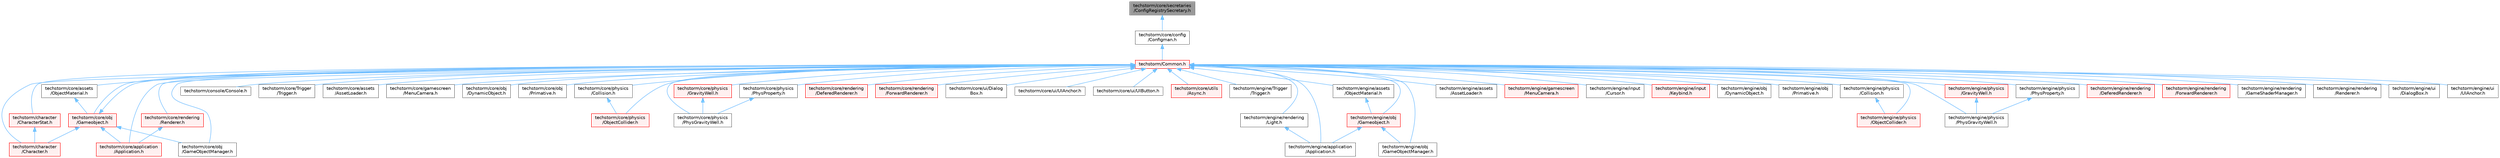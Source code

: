 digraph "techstorm/core/secretaries/ConfigRegistrySecretary.h"
{
 // LATEX_PDF_SIZE
  bgcolor="transparent";
  edge [fontname=Helvetica,fontsize=10,labelfontname=Helvetica,labelfontsize=10];
  node [fontname=Helvetica,fontsize=10,shape=box,height=0.2,width=0.4];
  Node1 [id="Node000001",label="techstorm/core/secretaries\l/ConfigRegistrySecretary.h",height=0.2,width=0.4,color="gray40", fillcolor="grey60", style="filled", fontcolor="black",tooltip=" "];
  Node1 -> Node2 [id="edge1_Node000001_Node000002",dir="back",color="steelblue1",style="solid",tooltip=" "];
  Node2 [id="Node000002",label="techstorm/core/config\l/Configman.h",height=0.2,width=0.4,color="grey40", fillcolor="white", style="filled",URL="$core_2config_2_configman_8h.html",tooltip=" "];
  Node2 -> Node3 [id="edge2_Node000002_Node000003",dir="back",color="steelblue1",style="solid",tooltip=" "];
  Node3 [id="Node000003",label="techstorm/Common.h",height=0.2,width=0.4,color="red", fillcolor="#FFF0F0", style="filled",URL="$_common_8h.html",tooltip=" "];
  Node3 -> Node4 [id="edge3_Node000003_Node000004",dir="back",color="steelblue1",style="solid",tooltip=" "];
  Node4 [id="Node000004",label="techstorm/character\l/Character.h",height=0.2,width=0.4,color="red", fillcolor="#FFF0F0", style="filled",URL="$_character_8h.html",tooltip=" "];
  Node3 -> Node23 [id="edge4_Node000003_Node000023",dir="back",color="steelblue1",style="solid",tooltip=" "];
  Node23 [id="Node000023",label="techstorm/character\l/CharacterStat.h",height=0.2,width=0.4,color="red", fillcolor="#FFF0F0", style="filled",URL="$_character_stat_8h.html",tooltip=" "];
  Node23 -> Node4 [id="edge5_Node000023_Node000004",dir="back",color="steelblue1",style="solid",tooltip=" "];
  Node3 -> Node26 [id="edge6_Node000003_Node000026",dir="back",color="steelblue1",style="solid",tooltip=" "];
  Node26 [id="Node000026",label="techstorm/console/Console.h",height=0.2,width=0.4,color="grey40", fillcolor="white", style="filled",URL="$_console_8h.html",tooltip=" "];
  Node3 -> Node27 [id="edge7_Node000003_Node000027",dir="back",color="steelblue1",style="solid",tooltip=" "];
  Node27 [id="Node000027",label="techstorm/core/Trigger\l/Trigger.h",height=0.2,width=0.4,color="grey40", fillcolor="white", style="filled",URL="$core_2_trigger_2_trigger_8h.html",tooltip=" "];
  Node3 -> Node7 [id="edge8_Node000003_Node000007",dir="back",color="steelblue1",style="solid",tooltip=" "];
  Node7 [id="Node000007",label="techstorm/core/application\l/Application.h",height=0.2,width=0.4,color="red", fillcolor="#FFF0F0", style="filled",URL="$core_2application_2_application_8h.html",tooltip=" "];
  Node3 -> Node28 [id="edge9_Node000003_Node000028",dir="back",color="steelblue1",style="solid",tooltip=" "];
  Node28 [id="Node000028",label="techstorm/core/assets\l/AssetLoader.h",height=0.2,width=0.4,color="grey40", fillcolor="white", style="filled",URL="$core_2assets_2_asset_loader_8h.html",tooltip=" "];
  Node3 -> Node29 [id="edge10_Node000003_Node000029",dir="back",color="steelblue1",style="solid",tooltip=" "];
  Node29 [id="Node000029",label="techstorm/core/assets\l/ObjectMaterial.h",height=0.2,width=0.4,color="grey40", fillcolor="white", style="filled",URL="$core_2assets_2_object_material_8h.html",tooltip=" "];
  Node29 -> Node30 [id="edge11_Node000029_Node000030",dir="back",color="steelblue1",style="solid",tooltip=" "];
  Node30 [id="Node000030",label="techstorm/core/obj\l/Gameobject.h",height=0.2,width=0.4,color="red", fillcolor="#FFF0F0", style="filled",URL="$core_2obj_2_gameobject_8h.html",tooltip=" "];
  Node30 -> Node3 [id="edge12_Node000030_Node000003",dir="back",color="steelblue1",style="solid",tooltip=" "];
  Node30 -> Node4 [id="edge13_Node000030_Node000004",dir="back",color="steelblue1",style="solid",tooltip=" "];
  Node30 -> Node7 [id="edge14_Node000030_Node000007",dir="back",color="steelblue1",style="solid",tooltip=" "];
  Node30 -> Node37 [id="edge15_Node000030_Node000037",dir="back",color="steelblue1",style="solid",tooltip=" "];
  Node37 [id="Node000037",label="techstorm/core/obj\l/GameObjectManager.h",height=0.2,width=0.4,color="grey40", fillcolor="white", style="filled",URL="$core_2obj_2_game_object_manager_8h.html",tooltip=" "];
  Node3 -> Node48 [id="edge16_Node000003_Node000048",dir="back",color="steelblue1",style="solid",tooltip=" "];
  Node48 [id="Node000048",label="techstorm/core/gamescreen\l/MenuCamera.h",height=0.2,width=0.4,color="grey40", fillcolor="white", style="filled",URL="$core_2gamescreen_2_menu_camera_8h.html",tooltip=" "];
  Node3 -> Node49 [id="edge17_Node000003_Node000049",dir="back",color="steelblue1",style="solid",tooltip=" "];
  Node49 [id="Node000049",label="techstorm/core/obj\l/DynamicObject.h",height=0.2,width=0.4,color="grey40", fillcolor="white", style="filled",URL="$core_2obj_2_dynamic_object_8h.html",tooltip=" "];
  Node3 -> Node37 [id="edge18_Node000003_Node000037",dir="back",color="steelblue1",style="solid",tooltip=" "];
  Node3 -> Node30 [id="edge19_Node000003_Node000030",dir="back",color="steelblue1",style="solid",tooltip=" "];
  Node3 -> Node50 [id="edge20_Node000003_Node000050",dir="back",color="steelblue1",style="solid",tooltip=" "];
  Node50 [id="Node000050",label="techstorm/core/obj\l/Primative.h",height=0.2,width=0.4,color="grey40", fillcolor="white", style="filled",URL="$core_2obj_2_primative_8h.html",tooltip=" "];
  Node3 -> Node51 [id="edge21_Node000003_Node000051",dir="back",color="steelblue1",style="solid",tooltip=" "];
  Node51 [id="Node000051",label="techstorm/core/physics\l/Collision.h",height=0.2,width=0.4,color="grey40", fillcolor="white", style="filled",URL="$core_2physics_2_collision_8h.html",tooltip=" "];
  Node51 -> Node52 [id="edge22_Node000051_Node000052",dir="back",color="steelblue1",style="solid",tooltip=" "];
  Node52 [id="Node000052",label="techstorm/core/physics\l/ObjectCollider.h",height=0.2,width=0.4,color="red", fillcolor="#FFF0F0", style="filled",URL="$core_2physics_2_object_collider_8h.html",tooltip=" "];
  Node3 -> Node54 [id="edge23_Node000003_Node000054",dir="back",color="steelblue1",style="solid",tooltip=" "];
  Node54 [id="Node000054",label="techstorm/core/physics\l/GravityWell.h",height=0.2,width=0.4,color="red", fillcolor="#FFF0F0", style="filled",URL="$core_2physics_2_gravity_well_8h.html",tooltip=" "];
  Node54 -> Node56 [id="edge24_Node000054_Node000056",dir="back",color="steelblue1",style="solid",tooltip=" "];
  Node56 [id="Node000056",label="techstorm/core/physics\l/PhysGravityWell.h",height=0.2,width=0.4,color="grey40", fillcolor="white", style="filled",URL="$core_2physics_2_phys_gravity_well_8h.html",tooltip=" "];
  Node3 -> Node52 [id="edge25_Node000003_Node000052",dir="back",color="steelblue1",style="solid",tooltip=" "];
  Node3 -> Node56 [id="edge26_Node000003_Node000056",dir="back",color="steelblue1",style="solid",tooltip=" "];
  Node3 -> Node57 [id="edge27_Node000003_Node000057",dir="back",color="steelblue1",style="solid",tooltip=" "];
  Node57 [id="Node000057",label="techstorm/core/physics\l/PhysProperty.h",height=0.2,width=0.4,color="grey40", fillcolor="white", style="filled",URL="$core_2physics_2_phys_property_8h.html",tooltip=" "];
  Node57 -> Node56 [id="edge28_Node000057_Node000056",dir="back",color="steelblue1",style="solid",tooltip=" "];
  Node3 -> Node58 [id="edge29_Node000003_Node000058",dir="back",color="steelblue1",style="solid",tooltip=" "];
  Node58 [id="Node000058",label="techstorm/core/rendering\l/DeferedRenderer.h",height=0.2,width=0.4,color="red", fillcolor="#FFF0F0", style="filled",URL="$core_2rendering_2_defered_renderer_8h.html",tooltip=" "];
  Node3 -> Node60 [id="edge30_Node000003_Node000060",dir="back",color="steelblue1",style="solid",tooltip=" "];
  Node60 [id="Node000060",label="techstorm/core/rendering\l/ForwardRenderer.h",height=0.2,width=0.4,color="red", fillcolor="#FFF0F0", style="filled",URL="$core_2rendering_2_forward_renderer_8h.html",tooltip=" "];
  Node3 -> Node61 [id="edge31_Node000003_Node000061",dir="back",color="steelblue1",style="solid",tooltip=" "];
  Node61 [id="Node000061",label="techstorm/core/rendering\l/Renderer.h",height=0.2,width=0.4,color="red", fillcolor="#FFF0F0", style="filled",URL="$core_2rendering_2_renderer_8h.html",tooltip=" "];
  Node61 -> Node7 [id="edge32_Node000061_Node000007",dir="back",color="steelblue1",style="solid",tooltip=" "];
  Node3 -> Node62 [id="edge33_Node000003_Node000062",dir="back",color="steelblue1",style="solid",tooltip=" "];
  Node62 [id="Node000062",label="techstorm/core/ui/Dialog\lBox.h",height=0.2,width=0.4,color="grey40", fillcolor="white", style="filled",URL="$core_2ui_2_dialog_box_8h.html",tooltip=" "];
  Node3 -> Node63 [id="edge34_Node000003_Node000063",dir="back",color="steelblue1",style="solid",tooltip=" "];
  Node63 [id="Node000063",label="techstorm/core/ui/UIAnchor.h",height=0.2,width=0.4,color="grey40", fillcolor="white", style="filled",URL="$core_2ui_2_u_i_anchor_8h.html",tooltip=" "];
  Node3 -> Node64 [id="edge35_Node000003_Node000064",dir="back",color="steelblue1",style="solid",tooltip=" "];
  Node64 [id="Node000064",label="techstorm/core/ui/UIButton.h",height=0.2,width=0.4,color="grey40", fillcolor="white", style="filled",URL="$core_2ui_2_u_i_button_8h.html",tooltip=" "];
  Node3 -> Node65 [id="edge36_Node000003_Node000065",dir="back",color="steelblue1",style="solid",tooltip=" "];
  Node65 [id="Node000065",label="techstorm/core/utils\l/Async.h",height=0.2,width=0.4,color="red", fillcolor="#FFF0F0", style="filled",URL="$core_2utils_2_async_8h.html",tooltip=" "];
  Node3 -> Node67 [id="edge37_Node000003_Node000067",dir="back",color="steelblue1",style="solid",tooltip=" "];
  Node67 [id="Node000067",label="techstorm/engine/Trigger\l/Trigger.h",height=0.2,width=0.4,color="grey40", fillcolor="white", style="filled",URL="$engine_2_trigger_2_trigger_8h.html",tooltip=" "];
  Node3 -> Node20 [id="edge38_Node000003_Node000020",dir="back",color="steelblue1",style="solid",tooltip=" "];
  Node20 [id="Node000020",label="techstorm/engine/application\l/Application.h",height=0.2,width=0.4,color="grey40", fillcolor="white", style="filled",URL="$engine_2application_2_application_8h.html",tooltip=" "];
  Node3 -> Node68 [id="edge39_Node000003_Node000068",dir="back",color="steelblue1",style="solid",tooltip=" "];
  Node68 [id="Node000068",label="techstorm/engine/assets\l/AssetLoader.h",height=0.2,width=0.4,color="grey40", fillcolor="white", style="filled",URL="$engine_2assets_2_asset_loader_8h.html",tooltip=" "];
  Node3 -> Node69 [id="edge40_Node000003_Node000069",dir="back",color="steelblue1",style="solid",tooltip=" "];
  Node69 [id="Node000069",label="techstorm/engine/assets\l/ObjectMaterial.h",height=0.2,width=0.4,color="grey40", fillcolor="white", style="filled",URL="$engine_2assets_2_object_material_8h.html",tooltip=" "];
  Node69 -> Node70 [id="edge41_Node000069_Node000070",dir="back",color="steelblue1",style="solid",tooltip=" "];
  Node70 [id="Node000070",label="techstorm/engine/obj\l/Gameobject.h",height=0.2,width=0.4,color="red", fillcolor="#FFF0F0", style="filled",URL="$engine_2obj_2_gameobject_8h.html",tooltip=" "];
  Node70 -> Node20 [id="edge42_Node000070_Node000020",dir="back",color="steelblue1",style="solid",tooltip=" "];
  Node70 -> Node76 [id="edge43_Node000070_Node000076",dir="back",color="steelblue1",style="solid",tooltip=" "];
  Node76 [id="Node000076",label="techstorm/engine/obj\l/GameObjectManager.h",height=0.2,width=0.4,color="grey40", fillcolor="white", style="filled",URL="$engine_2obj_2_game_object_manager_8h.html",tooltip=" "];
  Node3 -> Node81 [id="edge44_Node000003_Node000081",dir="back",color="steelblue1",style="solid",tooltip=" "];
  Node81 [id="Node000081",label="techstorm/engine/gamescreen\l/MenuCamera.h",height=0.2,width=0.4,color="red", fillcolor="#FFF0F0", style="filled",URL="$engine_2gamescreen_2_menu_camera_8h.html",tooltip=" "];
  Node3 -> Node83 [id="edge45_Node000003_Node000083",dir="back",color="steelblue1",style="solid",tooltip=" "];
  Node83 [id="Node000083",label="techstorm/engine/input\l/Cursor.h",height=0.2,width=0.4,color="grey40", fillcolor="white", style="filled",URL="$engine_2input_2_cursor_8h.html",tooltip=" "];
  Node3 -> Node84 [id="edge46_Node000003_Node000084",dir="back",color="steelblue1",style="solid",tooltip=" "];
  Node84 [id="Node000084",label="techstorm/engine/input\l/Keybind.h",height=0.2,width=0.4,color="red", fillcolor="#FFF0F0", style="filled",URL="$engine_2input_2_keybind_8h.html",tooltip=" "];
  Node3 -> Node86 [id="edge47_Node000003_Node000086",dir="back",color="steelblue1",style="solid",tooltip=" "];
  Node86 [id="Node000086",label="techstorm/engine/obj\l/DynamicObject.h",height=0.2,width=0.4,color="grey40", fillcolor="white", style="filled",URL="$engine_2obj_2_dynamic_object_8h.html",tooltip=" "];
  Node3 -> Node76 [id="edge48_Node000003_Node000076",dir="back",color="steelblue1",style="solid",tooltip=" "];
  Node3 -> Node70 [id="edge49_Node000003_Node000070",dir="back",color="steelblue1",style="solid",tooltip=" "];
  Node3 -> Node87 [id="edge50_Node000003_Node000087",dir="back",color="steelblue1",style="solid",tooltip=" "];
  Node87 [id="Node000087",label="techstorm/engine/obj\l/Primative.h",height=0.2,width=0.4,color="grey40", fillcolor="white", style="filled",URL="$engine_2obj_2_primative_8h.html",tooltip=" "];
  Node3 -> Node88 [id="edge51_Node000003_Node000088",dir="back",color="steelblue1",style="solid",tooltip=" "];
  Node88 [id="Node000088",label="techstorm/engine/physics\l/Collision.h",height=0.2,width=0.4,color="grey40", fillcolor="white", style="filled",URL="$engine_2physics_2_collision_8h.html",tooltip=" "];
  Node88 -> Node89 [id="edge52_Node000088_Node000089",dir="back",color="steelblue1",style="solid",tooltip=" "];
  Node89 [id="Node000089",label="techstorm/engine/physics\l/ObjectCollider.h",height=0.2,width=0.4,color="red", fillcolor="#FFF0F0", style="filled",URL="$engine_2physics_2_object_collider_8h.html",tooltip=" "];
  Node3 -> Node91 [id="edge53_Node000003_Node000091",dir="back",color="steelblue1",style="solid",tooltip=" "];
  Node91 [id="Node000091",label="techstorm/engine/physics\l/GravityWell.h",height=0.2,width=0.4,color="red", fillcolor="#FFF0F0", style="filled",URL="$engine_2physics_2_gravity_well_8h.html",tooltip=" "];
  Node91 -> Node93 [id="edge54_Node000091_Node000093",dir="back",color="steelblue1",style="solid",tooltip=" "];
  Node93 [id="Node000093",label="techstorm/engine/physics\l/PhysGravityWell.h",height=0.2,width=0.4,color="grey40", fillcolor="white", style="filled",URL="$engine_2physics_2_phys_gravity_well_8h.html",tooltip=" "];
  Node3 -> Node89 [id="edge55_Node000003_Node000089",dir="back",color="steelblue1",style="solid",tooltip=" "];
  Node3 -> Node93 [id="edge56_Node000003_Node000093",dir="back",color="steelblue1",style="solid",tooltip=" "];
  Node3 -> Node94 [id="edge57_Node000003_Node000094",dir="back",color="steelblue1",style="solid",tooltip=" "];
  Node94 [id="Node000094",label="techstorm/engine/physics\l/PhysProperty.h",height=0.2,width=0.4,color="grey40", fillcolor="white", style="filled",URL="$engine_2physics_2_phys_property_8h.html",tooltip=" "];
  Node94 -> Node93 [id="edge58_Node000094_Node000093",dir="back",color="steelblue1",style="solid",tooltip=" "];
  Node3 -> Node95 [id="edge59_Node000003_Node000095",dir="back",color="steelblue1",style="solid",tooltip=" "];
  Node95 [id="Node000095",label="techstorm/engine/rendering\l/DeferedRenderer.h",height=0.2,width=0.4,color="red", fillcolor="#FFF0F0", style="filled",URL="$engine_2rendering_2_defered_renderer_8h.html",tooltip=" "];
  Node3 -> Node97 [id="edge60_Node000003_Node000097",dir="back",color="steelblue1",style="solid",tooltip=" "];
  Node97 [id="Node000097",label="techstorm/engine/rendering\l/ForwardRenderer.h",height=0.2,width=0.4,color="red", fillcolor="#FFF0F0", style="filled",URL="$engine_2rendering_2_forward_renderer_8h.html",tooltip=" "];
  Node3 -> Node98 [id="edge61_Node000003_Node000098",dir="back",color="steelblue1",style="solid",tooltip=" "];
  Node98 [id="Node000098",label="techstorm/engine/rendering\l/GameShaderManager.h",height=0.2,width=0.4,color="grey40", fillcolor="white", style="filled",URL="$_game_shader_manager_8h.html",tooltip=" "];
  Node3 -> Node99 [id="edge62_Node000003_Node000099",dir="back",color="steelblue1",style="solid",tooltip=" "];
  Node99 [id="Node000099",label="techstorm/engine/rendering\l/Light.h",height=0.2,width=0.4,color="grey40", fillcolor="white", style="filled",URL="$engine_2rendering_2_light_8h.html",tooltip=" "];
  Node99 -> Node20 [id="edge63_Node000099_Node000020",dir="back",color="steelblue1",style="solid",tooltip=" "];
  Node3 -> Node100 [id="edge64_Node000003_Node000100",dir="back",color="steelblue1",style="solid",tooltip=" "];
  Node100 [id="Node000100",label="techstorm/engine/rendering\l/Renderer.h",height=0.2,width=0.4,color="grey40", fillcolor="white", style="filled",URL="$engine_2rendering_2_renderer_8h.html",tooltip=" "];
  Node3 -> Node101 [id="edge65_Node000003_Node000101",dir="back",color="steelblue1",style="solid",tooltip=" "];
  Node101 [id="Node000101",label="techstorm/engine/ui\l/DialogBox.h",height=0.2,width=0.4,color="grey40", fillcolor="white", style="filled",URL="$engine_2ui_2_dialog_box_8h.html",tooltip=" "];
  Node3 -> Node102 [id="edge66_Node000003_Node000102",dir="back",color="steelblue1",style="solid",tooltip=" "];
  Node102 [id="Node000102",label="techstorm/engine/ui\l/UIAnchor.h",height=0.2,width=0.4,color="grey40", fillcolor="white", style="filled",URL="$engine_2ui_2_u_i_anchor_8h.html",tooltip=" "];
}
